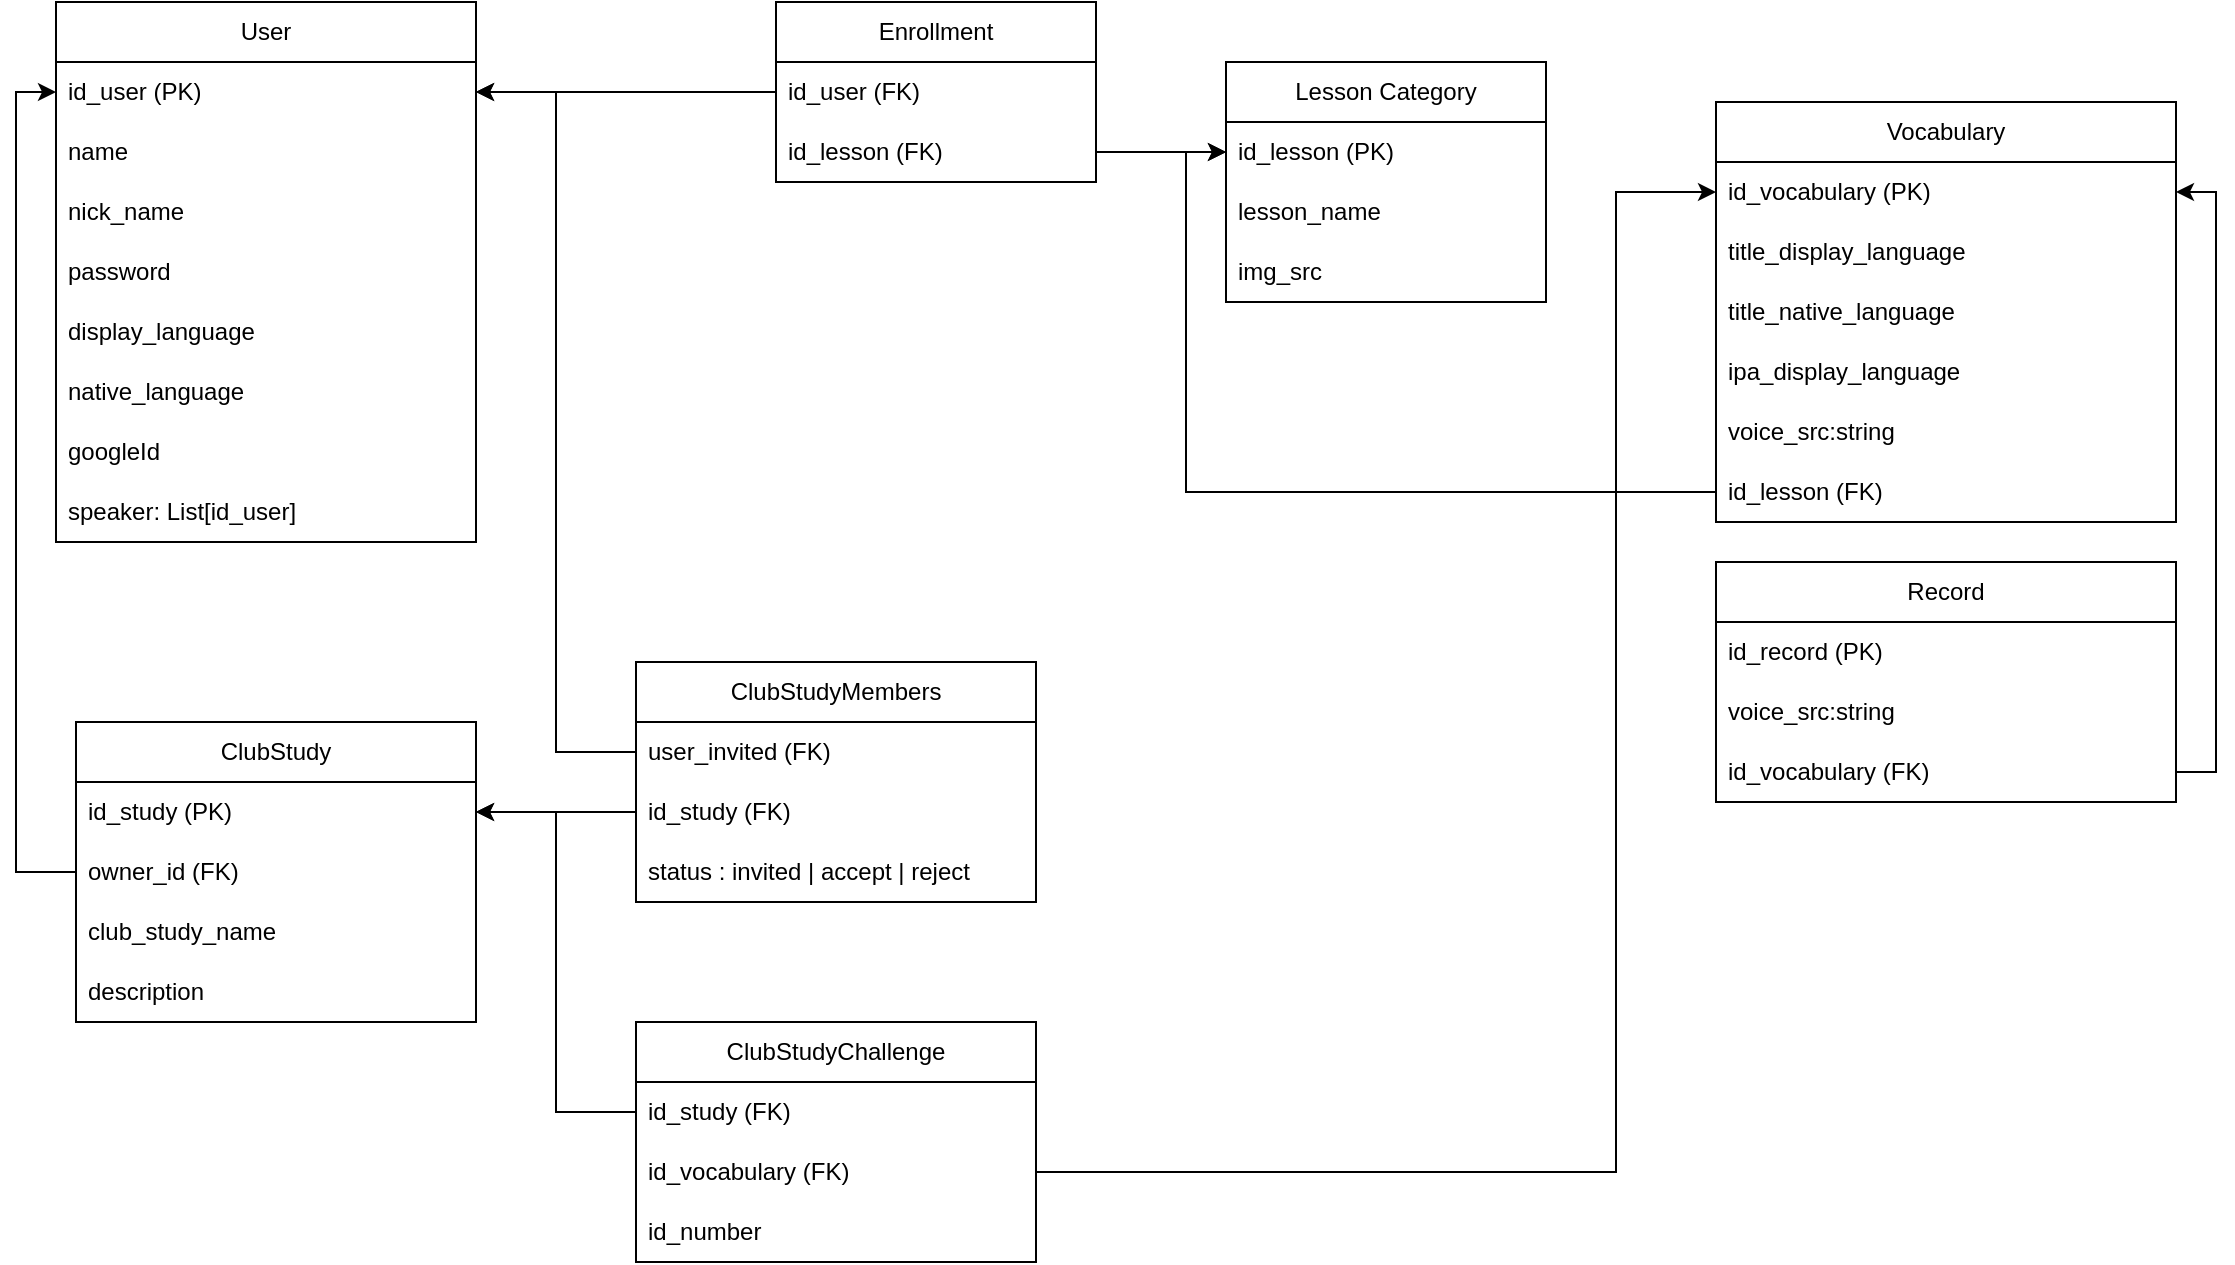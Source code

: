 <mxfile version="22.0.4" type="device">
  <diagram name="Page-1" id="pIwFi4DEmgJ2Dz0jESEC">
    <mxGraphModel dx="2236" dy="1859" grid="1" gridSize="10" guides="1" tooltips="1" connect="1" arrows="0" fold="1" page="1" pageScale="1" pageWidth="850" pageHeight="1100" math="0" shadow="0">
      <root>
        <mxCell id="0" />
        <mxCell id="1" parent="0" />
        <mxCell id="03hnab8nHp9bug36ZTUV-3" value="User&lt;br&gt;" style="swimlane;fontStyle=0;childLayout=stackLayout;horizontal=1;startSize=30;horizontalStack=0;resizeParent=1;resizeParentMax=0;resizeLast=0;collapsible=1;marginBottom=0;whiteSpace=wrap;html=1;" parent="1" vertex="1">
          <mxGeometry x="-520" y="-840" width="210" height="270" as="geometry" />
        </mxCell>
        <mxCell id="03hnab8nHp9bug36ZTUV-4" value="id_user (PK)" style="text;strokeColor=none;fillColor=none;align=left;verticalAlign=middle;spacingLeft=4;spacingRight=4;overflow=hidden;points=[[0,0.5],[1,0.5]];portConstraint=eastwest;rotatable=0;whiteSpace=wrap;html=1;fontStyle=0" parent="03hnab8nHp9bug36ZTUV-3" vertex="1">
          <mxGeometry y="30" width="210" height="30" as="geometry" />
        </mxCell>
        <mxCell id="03hnab8nHp9bug36ZTUV-5" value="name" style="text;strokeColor=none;fillColor=none;align=left;verticalAlign=middle;spacingLeft=4;spacingRight=4;overflow=hidden;points=[[0,0.5],[1,0.5]];portConstraint=eastwest;rotatable=0;whiteSpace=wrap;html=1;" parent="03hnab8nHp9bug36ZTUV-3" vertex="1">
          <mxGeometry y="60" width="210" height="30" as="geometry" />
        </mxCell>
        <mxCell id="6PLgplX4PQc_9nte4s5R-39" value="nick_name" style="text;strokeColor=none;fillColor=none;align=left;verticalAlign=middle;spacingLeft=4;spacingRight=4;overflow=hidden;points=[[0,0.5],[1,0.5]];portConstraint=eastwest;rotatable=0;whiteSpace=wrap;html=1;" parent="03hnab8nHp9bug36ZTUV-3" vertex="1">
          <mxGeometry y="90" width="210" height="30" as="geometry" />
        </mxCell>
        <mxCell id="03hnab8nHp9bug36ZTUV-25" value="password" style="text;strokeColor=none;fillColor=none;align=left;verticalAlign=middle;spacingLeft=4;spacingRight=4;overflow=hidden;points=[[0,0.5],[1,0.5]];portConstraint=eastwest;rotatable=0;whiteSpace=wrap;html=1;" parent="03hnab8nHp9bug36ZTUV-3" vertex="1">
          <mxGeometry y="120" width="210" height="30" as="geometry" />
        </mxCell>
        <mxCell id="03hnab8nHp9bug36ZTUV-6" value="display_language" style="text;strokeColor=none;fillColor=none;align=left;verticalAlign=middle;spacingLeft=4;spacingRight=4;overflow=hidden;points=[[0,0.5],[1,0.5]];portConstraint=eastwest;rotatable=0;whiteSpace=wrap;html=1;" parent="03hnab8nHp9bug36ZTUV-3" vertex="1">
          <mxGeometry y="150" width="210" height="30" as="geometry" />
        </mxCell>
        <mxCell id="6PLgplX4PQc_9nte4s5R-17" value="native_language" style="text;strokeColor=none;fillColor=none;align=left;verticalAlign=middle;spacingLeft=4;spacingRight=4;overflow=hidden;points=[[0,0.5],[1,0.5]];portConstraint=eastwest;rotatable=0;whiteSpace=wrap;html=1;" parent="03hnab8nHp9bug36ZTUV-3" vertex="1">
          <mxGeometry y="180" width="210" height="30" as="geometry" />
        </mxCell>
        <mxCell id="03hnab8nHp9bug36ZTUV-24" value="googleId" style="text;strokeColor=none;fillColor=none;align=left;verticalAlign=middle;spacingLeft=4;spacingRight=4;overflow=hidden;points=[[0,0.5],[1,0.5]];portConstraint=eastwest;rotatable=0;whiteSpace=wrap;html=1;" parent="03hnab8nHp9bug36ZTUV-3" vertex="1">
          <mxGeometry y="210" width="210" height="30" as="geometry" />
        </mxCell>
        <mxCell id="fJgJlsi8Q6zl5PsNP14F-10" value="speaker: List[id_user]" style="text;strokeColor=none;fillColor=none;align=left;verticalAlign=middle;spacingLeft=4;spacingRight=4;overflow=hidden;points=[[0,0.5],[1,0.5]];portConstraint=eastwest;rotatable=0;whiteSpace=wrap;html=1;" parent="03hnab8nHp9bug36ZTUV-3" vertex="1">
          <mxGeometry y="240" width="210" height="30" as="geometry" />
        </mxCell>
        <mxCell id="03hnab8nHp9bug36ZTUV-7" value="Lesson Category" style="swimlane;fontStyle=0;childLayout=stackLayout;horizontal=1;startSize=30;horizontalStack=0;resizeParent=1;resizeParentMax=0;resizeLast=0;collapsible=1;marginBottom=0;whiteSpace=wrap;html=1;" parent="1" vertex="1">
          <mxGeometry x="65" y="-810" width="160" height="120" as="geometry" />
        </mxCell>
        <mxCell id="03hnab8nHp9bug36ZTUV-8" value="id_lesson (PK)" style="text;strokeColor=none;fillColor=none;align=left;verticalAlign=middle;spacingLeft=4;spacingRight=4;overflow=hidden;points=[[0,0.5],[1,0.5]];portConstraint=eastwest;rotatable=0;whiteSpace=wrap;html=1;" parent="03hnab8nHp9bug36ZTUV-7" vertex="1">
          <mxGeometry y="30" width="160" height="30" as="geometry" />
        </mxCell>
        <mxCell id="03hnab8nHp9bug36ZTUV-9" value="lesson_name" style="text;strokeColor=none;fillColor=none;align=left;verticalAlign=middle;spacingLeft=4;spacingRight=4;overflow=hidden;points=[[0,0.5],[1,0.5]];portConstraint=eastwest;rotatable=0;whiteSpace=wrap;html=1;" parent="03hnab8nHp9bug36ZTUV-7" vertex="1">
          <mxGeometry y="60" width="160" height="30" as="geometry" />
        </mxCell>
        <mxCell id="03hnab8nHp9bug36ZTUV-19" value="img_src" style="text;strokeColor=none;fillColor=none;align=left;verticalAlign=middle;spacingLeft=4;spacingRight=4;overflow=hidden;points=[[0,0.5],[1,0.5]];portConstraint=eastwest;rotatable=0;whiteSpace=wrap;html=1;" parent="03hnab8nHp9bug36ZTUV-7" vertex="1">
          <mxGeometry y="90" width="160" height="30" as="geometry" />
        </mxCell>
        <mxCell id="03hnab8nHp9bug36ZTUV-13" value="Vocabulary" style="swimlane;fontStyle=0;childLayout=stackLayout;horizontal=1;startSize=30;horizontalStack=0;resizeParent=1;resizeParentMax=0;resizeLast=0;collapsible=1;marginBottom=0;whiteSpace=wrap;html=1;" parent="1" vertex="1">
          <mxGeometry x="310" y="-790" width="230" height="210" as="geometry" />
        </mxCell>
        <mxCell id="03hnab8nHp9bug36ZTUV-14" value="id_vocabulary (PK)" style="text;strokeColor=none;fillColor=none;align=left;verticalAlign=middle;spacingLeft=4;spacingRight=4;overflow=hidden;points=[[0,0.5],[1,0.5]];portConstraint=eastwest;rotatable=0;whiteSpace=wrap;html=1;" parent="03hnab8nHp9bug36ZTUV-13" vertex="1">
          <mxGeometry y="30" width="230" height="30" as="geometry" />
        </mxCell>
        <mxCell id="03hnab8nHp9bug36ZTUV-15" value="title_display_language" style="text;strokeColor=none;fillColor=none;align=left;verticalAlign=middle;spacingLeft=4;spacingRight=4;overflow=hidden;points=[[0,0.5],[1,0.5]];portConstraint=eastwest;rotatable=0;whiteSpace=wrap;html=1;" parent="03hnab8nHp9bug36ZTUV-13" vertex="1">
          <mxGeometry y="60" width="230" height="30" as="geometry" />
        </mxCell>
        <mxCell id="03hnab8nHp9bug36ZTUV-17" value="title_native_language" style="text;strokeColor=none;fillColor=none;align=left;verticalAlign=middle;spacingLeft=4;spacingRight=4;overflow=hidden;points=[[0,0.5],[1,0.5]];portConstraint=eastwest;rotatable=0;whiteSpace=wrap;html=1;" parent="03hnab8nHp9bug36ZTUV-13" vertex="1">
          <mxGeometry y="90" width="230" height="30" as="geometry" />
        </mxCell>
        <mxCell id="03hnab8nHp9bug36ZTUV-18" value="ipa_display_language" style="text;strokeColor=none;fillColor=none;align=left;verticalAlign=middle;spacingLeft=4;spacingRight=4;overflow=hidden;points=[[0,0.5],[1,0.5]];portConstraint=eastwest;rotatable=0;whiteSpace=wrap;html=1;" parent="03hnab8nHp9bug36ZTUV-13" vertex="1">
          <mxGeometry y="120" width="230" height="30" as="geometry" />
        </mxCell>
        <mxCell id="6PLgplX4PQc_9nte4s5R-9" value="voice_src:string" style="text;strokeColor=none;fillColor=none;align=left;verticalAlign=middle;spacingLeft=4;spacingRight=4;overflow=hidden;points=[[0,0.5],[1,0.5]];portConstraint=eastwest;rotatable=0;whiteSpace=wrap;html=1;" parent="03hnab8nHp9bug36ZTUV-13" vertex="1">
          <mxGeometry y="150" width="230" height="30" as="geometry" />
        </mxCell>
        <mxCell id="Hejakxr9moi0r46bq7eR-11" value="id_lesson (FK)" style="text;strokeColor=none;fillColor=none;align=left;verticalAlign=middle;spacingLeft=4;spacingRight=4;overflow=hidden;points=[[0,0.5],[1,0.5]];portConstraint=eastwest;rotatable=0;whiteSpace=wrap;html=1;" vertex="1" parent="03hnab8nHp9bug36ZTUV-13">
          <mxGeometry y="180" width="230" height="30" as="geometry" />
        </mxCell>
        <mxCell id="VuaIjTKWl4mURYJ4jZkU-2" value="Enrollment" style="swimlane;fontStyle=0;childLayout=stackLayout;horizontal=1;startSize=30;horizontalStack=0;resizeParent=1;resizeParentMax=0;resizeLast=0;collapsible=1;marginBottom=0;whiteSpace=wrap;html=1;" parent="1" vertex="1">
          <mxGeometry x="-160" y="-840" width="160" height="90" as="geometry" />
        </mxCell>
        <mxCell id="VuaIjTKWl4mURYJ4jZkU-3" value="id_user (FK)" style="text;strokeColor=none;fillColor=none;align=left;verticalAlign=middle;spacingLeft=4;spacingRight=4;overflow=hidden;points=[[0,0.5],[1,0.5]];portConstraint=eastwest;rotatable=0;whiteSpace=wrap;html=1;" parent="VuaIjTKWl4mURYJ4jZkU-2" vertex="1">
          <mxGeometry y="30" width="160" height="30" as="geometry" />
        </mxCell>
        <mxCell id="VuaIjTKWl4mURYJ4jZkU-4" value="id_lesson (FK)" style="text;strokeColor=none;fillColor=none;align=left;verticalAlign=middle;spacingLeft=4;spacingRight=4;overflow=hidden;points=[[0,0.5],[1,0.5]];portConstraint=eastwest;rotatable=0;whiteSpace=wrap;html=1;" parent="VuaIjTKWl4mURYJ4jZkU-2" vertex="1">
          <mxGeometry y="60" width="160" height="30" as="geometry" />
        </mxCell>
        <mxCell id="Ygr30LEL97F9Gqd5orFn-2" value="Record" style="swimlane;fontStyle=0;childLayout=stackLayout;horizontal=1;startSize=30;horizontalStack=0;resizeParent=1;resizeParentMax=0;resizeLast=0;collapsible=1;marginBottom=0;whiteSpace=wrap;html=1;" parent="1" vertex="1">
          <mxGeometry x="310" y="-560" width="230" height="120" as="geometry" />
        </mxCell>
        <mxCell id="Ygr30LEL97F9Gqd5orFn-3" value="id_record (PK)" style="text;strokeColor=none;fillColor=none;align=left;verticalAlign=middle;spacingLeft=4;spacingRight=4;overflow=hidden;points=[[0,0.5],[1,0.5]];portConstraint=eastwest;rotatable=0;whiteSpace=wrap;html=1;" parent="Ygr30LEL97F9Gqd5orFn-2" vertex="1">
          <mxGeometry y="30" width="230" height="30" as="geometry" />
        </mxCell>
        <mxCell id="Ygr30LEL97F9Gqd5orFn-7" value="voice_src:string" style="text;strokeColor=none;fillColor=none;align=left;verticalAlign=middle;spacingLeft=4;spacingRight=4;overflow=hidden;points=[[0,0.5],[1,0.5]];portConstraint=eastwest;rotatable=0;whiteSpace=wrap;html=1;" parent="Ygr30LEL97F9Gqd5orFn-2" vertex="1">
          <mxGeometry y="60" width="230" height="30" as="geometry" />
        </mxCell>
        <mxCell id="Ygr30LEL97F9Gqd5orFn-10" value="id_vocabulary (FK)" style="text;strokeColor=none;fillColor=none;align=left;verticalAlign=middle;spacingLeft=4;spacingRight=4;overflow=hidden;points=[[0,0.5],[1,0.5]];portConstraint=eastwest;rotatable=0;whiteSpace=wrap;html=1;" parent="Ygr30LEL97F9Gqd5orFn-2" vertex="1">
          <mxGeometry y="90" width="230" height="30" as="geometry" />
        </mxCell>
        <mxCell id="Hejakxr9moi0r46bq7eR-1" style="edgeStyle=orthogonalEdgeStyle;rounded=0;orthogonalLoop=1;jettySize=auto;html=1;exitX=1;exitY=0.5;exitDx=0;exitDy=0;" edge="1" parent="1" source="Ygr30LEL97F9Gqd5orFn-10" target="03hnab8nHp9bug36ZTUV-14">
          <mxGeometry relative="1" as="geometry" />
        </mxCell>
        <mxCell id="Hejakxr9moi0r46bq7eR-2" value="ClubStudy" style="swimlane;fontStyle=0;childLayout=stackLayout;horizontal=1;startSize=30;horizontalStack=0;resizeParent=1;resizeParentMax=0;resizeLast=0;collapsible=1;marginBottom=0;whiteSpace=wrap;html=1;" vertex="1" parent="1">
          <mxGeometry x="-510" y="-480" width="200" height="150" as="geometry" />
        </mxCell>
        <mxCell id="Hejakxr9moi0r46bq7eR-3" value="id_study (PK)" style="text;strokeColor=none;fillColor=none;align=left;verticalAlign=middle;spacingLeft=4;spacingRight=4;overflow=hidden;points=[[0,0.5],[1,0.5]];portConstraint=eastwest;rotatable=0;whiteSpace=wrap;html=1;" vertex="1" parent="Hejakxr9moi0r46bq7eR-2">
          <mxGeometry y="30" width="200" height="30" as="geometry" />
        </mxCell>
        <mxCell id="Hejakxr9moi0r46bq7eR-4" value="owner_id (FK)" style="text;strokeColor=none;fillColor=none;align=left;verticalAlign=middle;spacingLeft=4;spacingRight=4;overflow=hidden;points=[[0,0.5],[1,0.5]];portConstraint=eastwest;rotatable=0;whiteSpace=wrap;html=1;" vertex="1" parent="Hejakxr9moi0r46bq7eR-2">
          <mxGeometry y="60" width="200" height="30" as="geometry" />
        </mxCell>
        <mxCell id="Hejakxr9moi0r46bq7eR-5" value="club_study_name" style="text;strokeColor=none;fillColor=none;align=left;verticalAlign=middle;spacingLeft=4;spacingRight=4;overflow=hidden;points=[[0,0.5],[1,0.5]];portConstraint=eastwest;rotatable=0;whiteSpace=wrap;html=1;" vertex="1" parent="Hejakxr9moi0r46bq7eR-2">
          <mxGeometry y="90" width="200" height="30" as="geometry" />
        </mxCell>
        <mxCell id="Hejakxr9moi0r46bq7eR-36" value="description" style="text;strokeColor=none;fillColor=none;align=left;verticalAlign=middle;spacingLeft=4;spacingRight=4;overflow=hidden;points=[[0,0.5],[1,0.5]];portConstraint=eastwest;rotatable=0;whiteSpace=wrap;html=1;" vertex="1" parent="Hejakxr9moi0r46bq7eR-2">
          <mxGeometry y="120" width="200" height="30" as="geometry" />
        </mxCell>
        <mxCell id="Hejakxr9moi0r46bq7eR-10" style="edgeStyle=orthogonalEdgeStyle;rounded=0;orthogonalLoop=1;jettySize=auto;html=1;exitX=0;exitY=0.5;exitDx=0;exitDy=0;entryX=0;entryY=0.5;entryDx=0;entryDy=0;" edge="1" parent="1" source="Hejakxr9moi0r46bq7eR-4" target="03hnab8nHp9bug36ZTUV-4">
          <mxGeometry relative="1" as="geometry" />
        </mxCell>
        <mxCell id="Hejakxr9moi0r46bq7eR-17" value="ClubStudyMembers" style="swimlane;fontStyle=0;childLayout=stackLayout;horizontal=1;startSize=30;horizontalStack=0;resizeParent=1;resizeParentMax=0;resizeLast=0;collapsible=1;marginBottom=0;whiteSpace=wrap;html=1;" vertex="1" parent="1">
          <mxGeometry x="-230" y="-510" width="200" height="120" as="geometry" />
        </mxCell>
        <mxCell id="Hejakxr9moi0r46bq7eR-19" value="user_invited (FK)" style="text;strokeColor=none;fillColor=none;align=left;verticalAlign=middle;spacingLeft=4;spacingRight=4;overflow=hidden;points=[[0,0.5],[1,0.5]];portConstraint=eastwest;rotatable=0;whiteSpace=wrap;html=1;" vertex="1" parent="Hejakxr9moi0r46bq7eR-17">
          <mxGeometry y="30" width="200" height="30" as="geometry" />
        </mxCell>
        <mxCell id="Hejakxr9moi0r46bq7eR-18" value="id_study (FK)" style="text;strokeColor=none;fillColor=none;align=left;verticalAlign=middle;spacingLeft=4;spacingRight=4;overflow=hidden;points=[[0,0.5],[1,0.5]];portConstraint=eastwest;rotatable=0;whiteSpace=wrap;html=1;" vertex="1" parent="Hejakxr9moi0r46bq7eR-17">
          <mxGeometry y="60" width="200" height="30" as="geometry" />
        </mxCell>
        <mxCell id="Hejakxr9moi0r46bq7eR-20" value="status : invited | accept | reject" style="text;strokeColor=none;fillColor=none;align=left;verticalAlign=middle;spacingLeft=4;spacingRight=4;overflow=hidden;points=[[0,0.5],[1,0.5]];portConstraint=eastwest;rotatable=0;whiteSpace=wrap;html=1;" vertex="1" parent="Hejakxr9moi0r46bq7eR-17">
          <mxGeometry y="90" width="200" height="30" as="geometry" />
        </mxCell>
        <mxCell id="Hejakxr9moi0r46bq7eR-21" value="ClubStudyChallenge" style="swimlane;fontStyle=0;childLayout=stackLayout;horizontal=1;startSize=30;horizontalStack=0;resizeParent=1;resizeParentMax=0;resizeLast=0;collapsible=1;marginBottom=0;whiteSpace=wrap;html=1;" vertex="1" parent="1">
          <mxGeometry x="-230" y="-330" width="200" height="120" as="geometry" />
        </mxCell>
        <mxCell id="Hejakxr9moi0r46bq7eR-22" value="id_study (FK)" style="text;strokeColor=none;fillColor=none;align=left;verticalAlign=middle;spacingLeft=4;spacingRight=4;overflow=hidden;points=[[0,0.5],[1,0.5]];portConstraint=eastwest;rotatable=0;whiteSpace=wrap;html=1;" vertex="1" parent="Hejakxr9moi0r46bq7eR-21">
          <mxGeometry y="30" width="200" height="30" as="geometry" />
        </mxCell>
        <mxCell id="Hejakxr9moi0r46bq7eR-23" value="id_vocabulary (FK)" style="text;strokeColor=none;fillColor=none;align=left;verticalAlign=middle;spacingLeft=4;spacingRight=4;overflow=hidden;points=[[0,0.5],[1,0.5]];portConstraint=eastwest;rotatable=0;whiteSpace=wrap;html=1;" vertex="1" parent="Hejakxr9moi0r46bq7eR-21">
          <mxGeometry y="60" width="200" height="30" as="geometry" />
        </mxCell>
        <mxCell id="Hejakxr9moi0r46bq7eR-24" value="id_number" style="text;strokeColor=none;fillColor=none;align=left;verticalAlign=middle;spacingLeft=4;spacingRight=4;overflow=hidden;points=[[0,0.5],[1,0.5]];portConstraint=eastwest;rotatable=0;whiteSpace=wrap;html=1;" vertex="1" parent="Hejakxr9moi0r46bq7eR-21">
          <mxGeometry y="90" width="200" height="30" as="geometry" />
        </mxCell>
        <mxCell id="Hejakxr9moi0r46bq7eR-25" style="edgeStyle=orthogonalEdgeStyle;rounded=0;orthogonalLoop=1;jettySize=auto;html=1;exitX=0;exitY=0.5;exitDx=0;exitDy=0;" edge="1" parent="1" source="Hejakxr9moi0r46bq7eR-18" target="Hejakxr9moi0r46bq7eR-3">
          <mxGeometry relative="1" as="geometry" />
        </mxCell>
        <mxCell id="Hejakxr9moi0r46bq7eR-27" style="edgeStyle=orthogonalEdgeStyle;rounded=0;orthogonalLoop=1;jettySize=auto;html=1;exitX=1;exitY=0.5;exitDx=0;exitDy=0;" edge="1" parent="1" source="VuaIjTKWl4mURYJ4jZkU-4" target="03hnab8nHp9bug36ZTUV-8">
          <mxGeometry relative="1" as="geometry" />
        </mxCell>
        <mxCell id="Hejakxr9moi0r46bq7eR-28" style="edgeStyle=orthogonalEdgeStyle;rounded=0;orthogonalLoop=1;jettySize=auto;html=1;exitX=0;exitY=0.5;exitDx=0;exitDy=0;" edge="1" parent="1" source="VuaIjTKWl4mURYJ4jZkU-3" target="03hnab8nHp9bug36ZTUV-4">
          <mxGeometry relative="1" as="geometry" />
        </mxCell>
        <mxCell id="Hejakxr9moi0r46bq7eR-29" style="edgeStyle=orthogonalEdgeStyle;rounded=0;orthogonalLoop=1;jettySize=auto;html=1;exitX=0;exitY=0.5;exitDx=0;exitDy=0;" edge="1" parent="1" source="Hejakxr9moi0r46bq7eR-19" target="03hnab8nHp9bug36ZTUV-4">
          <mxGeometry relative="1" as="geometry" />
        </mxCell>
        <mxCell id="Hejakxr9moi0r46bq7eR-31" style="edgeStyle=orthogonalEdgeStyle;rounded=0;orthogonalLoop=1;jettySize=auto;html=1;exitX=0;exitY=0.5;exitDx=0;exitDy=0;" edge="1" parent="1" source="Hejakxr9moi0r46bq7eR-22" target="Hejakxr9moi0r46bq7eR-3">
          <mxGeometry relative="1" as="geometry" />
        </mxCell>
        <mxCell id="Hejakxr9moi0r46bq7eR-34" style="edgeStyle=orthogonalEdgeStyle;shape=connector;rounded=0;orthogonalLoop=1;jettySize=auto;html=1;exitX=0;exitY=0.5;exitDx=0;exitDy=0;entryX=0;entryY=0.5;entryDx=0;entryDy=0;labelBackgroundColor=default;strokeColor=default;align=center;verticalAlign=middle;fontFamily=Helvetica;fontSize=11;fontColor=default;endArrow=classic;" edge="1" parent="1" source="Hejakxr9moi0r46bq7eR-11" target="03hnab8nHp9bug36ZTUV-8">
          <mxGeometry relative="1" as="geometry" />
        </mxCell>
        <mxCell id="Hejakxr9moi0r46bq7eR-35" style="edgeStyle=orthogonalEdgeStyle;shape=connector;rounded=0;orthogonalLoop=1;jettySize=auto;html=1;exitX=1;exitY=0.5;exitDx=0;exitDy=0;entryX=0;entryY=0.5;entryDx=0;entryDy=0;labelBackgroundColor=default;strokeColor=default;align=center;verticalAlign=middle;fontFamily=Helvetica;fontSize=11;fontColor=default;endArrow=classic;" edge="1" parent="1" source="Hejakxr9moi0r46bq7eR-23" target="03hnab8nHp9bug36ZTUV-14">
          <mxGeometry relative="1" as="geometry">
            <Array as="points">
              <mxPoint x="260" y="-255" />
              <mxPoint x="260" y="-745" />
            </Array>
          </mxGeometry>
        </mxCell>
      </root>
    </mxGraphModel>
  </diagram>
</mxfile>
